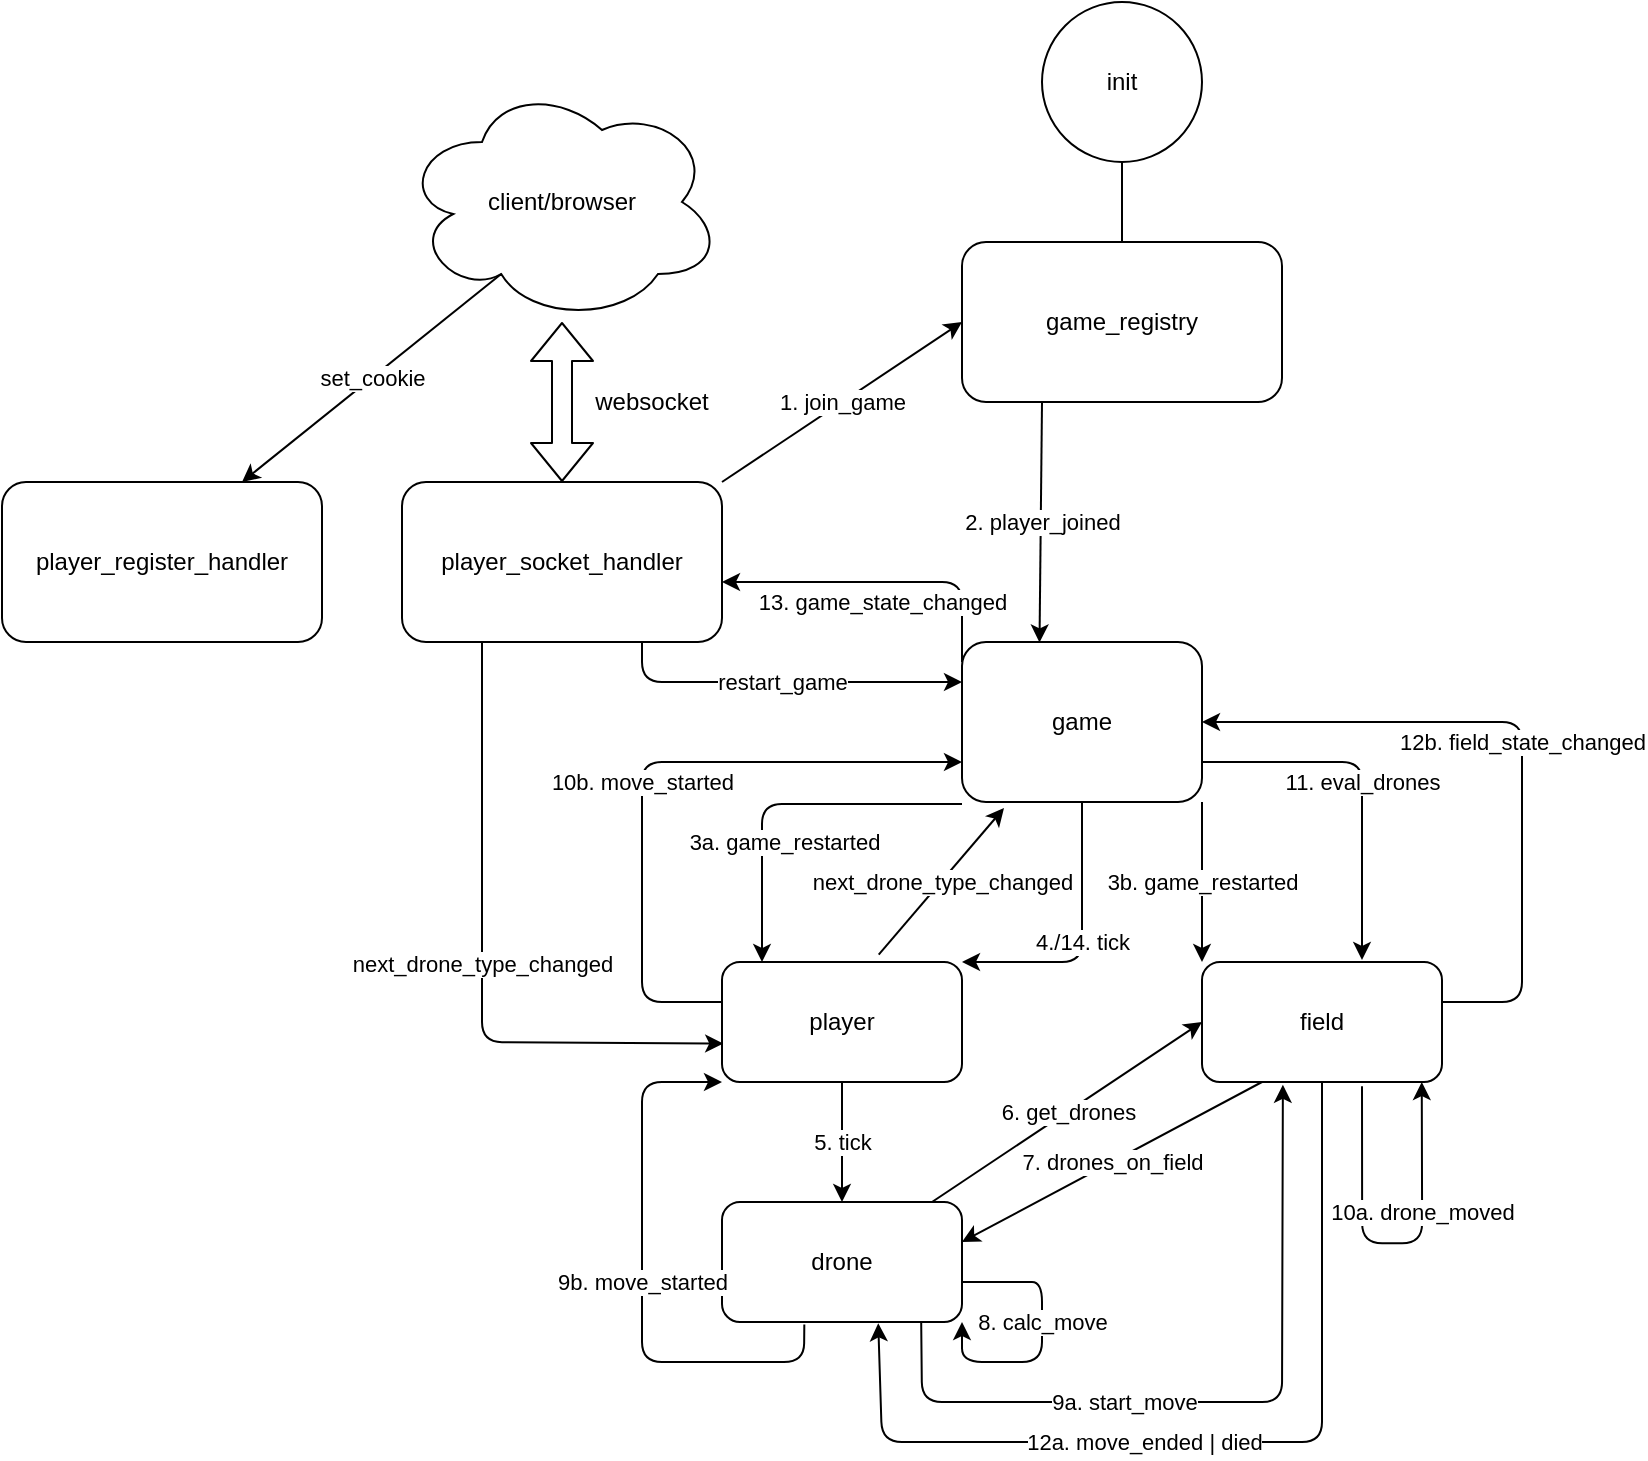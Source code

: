 <mxfile>
    <diagram id="kGbfRPHkSoIcbwz5J8F8" name="Page-1">
        <mxGraphModel dx="675" dy="160" grid="1" gridSize="10" guides="1" tooltips="1" connect="1" arrows="1" fold="1" page="0" pageScale="1" pageWidth="827" pageHeight="1169" math="0" shadow="0">
            <root>
                <mxCell id="0"/>
                <mxCell id="1" parent="0"/>
                <mxCell id="2" value="init" style="ellipse;whiteSpace=wrap;html=1;aspect=fixed;" parent="1" vertex="1">
                    <mxGeometry x="360" width="80" height="80" as="geometry"/>
                </mxCell>
                <mxCell id="3" value="game_registry" style="rounded=1;whiteSpace=wrap;html=1;" parent="1" vertex="1">
                    <mxGeometry x="320" y="120" width="160" height="80" as="geometry"/>
                </mxCell>
                <mxCell id="4" value="" style="endArrow=none;html=1;entryX=0.5;entryY=1;entryDx=0;entryDy=0;exitX=0.5;exitY=0;exitDx=0;exitDy=0;" parent="1" source="3" target="2" edge="1">
                    <mxGeometry width="50" height="50" relative="1" as="geometry">
                        <mxPoint x="480" y="210" as="sourcePoint"/>
                        <mxPoint x="530" y="160" as="targetPoint"/>
                    </mxGeometry>
                </mxCell>
                <mxCell id="5" value="client/browser" style="ellipse;shape=cloud;whiteSpace=wrap;html=1;" parent="1" vertex="1">
                    <mxGeometry x="40" y="40" width="160" height="120" as="geometry"/>
                </mxCell>
                <mxCell id="6" value="player_socket_handler" style="rounded=1;whiteSpace=wrap;html=1;" parent="1" vertex="1">
                    <mxGeometry x="40" y="240" width="160" height="80" as="geometry"/>
                </mxCell>
                <mxCell id="7" value="" style="shape=flexArrow;endArrow=classic;startArrow=classic;html=1;exitX=0.5;exitY=0;exitDx=0;exitDy=0;" parent="1" source="6" target="5" edge="1">
                    <mxGeometry width="100" height="100" relative="1" as="geometry">
                        <mxPoint x="350" y="240" as="sourcePoint"/>
                        <mxPoint x="450" y="140" as="targetPoint"/>
                    </mxGeometry>
                </mxCell>
                <mxCell id="8" value="websocket" style="text;html=1;strokeColor=none;fillColor=none;align=center;verticalAlign=middle;whiteSpace=wrap;rounded=0;" parent="1" vertex="1">
                    <mxGeometry x="130" y="190" width="70" height="20" as="geometry"/>
                </mxCell>
                <mxCell id="13" value="" style="endArrow=classic;html=1;exitX=1;exitY=0;exitDx=0;exitDy=0;entryX=0;entryY=0.5;entryDx=0;entryDy=0;" parent="1" source="6" target="3" edge="1">
                    <mxGeometry relative="1" as="geometry">
                        <mxPoint x="210" y="240" as="sourcePoint"/>
                        <mxPoint x="310" y="240" as="targetPoint"/>
                    </mxGeometry>
                </mxCell>
                <mxCell id="14" value="1. join_game" style="edgeLabel;resizable=0;html=1;align=center;verticalAlign=middle;" parent="13" connectable="0" vertex="1">
                    <mxGeometry relative="1" as="geometry"/>
                </mxCell>
                <mxCell id="15" value="game" style="rounded=1;whiteSpace=wrap;html=1;" parent="1" vertex="1">
                    <mxGeometry x="320" y="320" width="120" height="80" as="geometry"/>
                </mxCell>
                <mxCell id="16" value="" style="endArrow=classic;html=1;exitX=0.25;exitY=1;exitDx=0;exitDy=0;entryX=0.323;entryY=0.003;entryDx=0;entryDy=0;entryPerimeter=0;" parent="1" source="3" target="15" edge="1">
                    <mxGeometry relative="1" as="geometry">
                        <mxPoint x="290" y="240" as="sourcePoint"/>
                        <mxPoint x="390" y="240" as="targetPoint"/>
                    </mxGeometry>
                </mxCell>
                <mxCell id="17" value="2. player_joined" style="edgeLabel;resizable=0;html=1;align=center;verticalAlign=middle;" parent="16" connectable="0" vertex="1">
                    <mxGeometry relative="1" as="geometry"/>
                </mxCell>
                <mxCell id="18" value="player" style="rounded=1;whiteSpace=wrap;html=1;" parent="1" vertex="1">
                    <mxGeometry x="200" y="480" width="120" height="60" as="geometry"/>
                </mxCell>
                <mxCell id="19" value="" style="endArrow=classic;html=1;exitX=0;exitY=1;exitDx=0;exitDy=0;" parent="1" edge="1">
                    <mxGeometry relative="1" as="geometry">
                        <mxPoint x="320" y="401" as="sourcePoint"/>
                        <mxPoint x="220" y="480" as="targetPoint"/>
                        <Array as="points">
                            <mxPoint x="220" y="401"/>
                        </Array>
                    </mxGeometry>
                </mxCell>
                <mxCell id="20" value="3a. game_restarted" style="edgeLabel;resizable=0;html=1;align=center;verticalAlign=middle;" parent="19" connectable="0" vertex="1">
                    <mxGeometry relative="1" as="geometry">
                        <mxPoint y="19" as="offset"/>
                    </mxGeometry>
                </mxCell>
                <mxCell id="21" value="field" style="rounded=1;whiteSpace=wrap;html=1;" parent="1" vertex="1">
                    <mxGeometry x="440" y="480" width="120" height="60" as="geometry"/>
                </mxCell>
                <mxCell id="22" value="" style="endArrow=classic;html=1;exitX=1;exitY=1;exitDx=0;exitDy=0;entryX=0;entryY=0;entryDx=0;entryDy=0;" parent="1" source="15" target="21" edge="1">
                    <mxGeometry relative="1" as="geometry">
                        <mxPoint x="330" y="410" as="sourcePoint"/>
                        <mxPoint x="270" y="489" as="targetPoint"/>
                    </mxGeometry>
                </mxCell>
                <mxCell id="23" value="3b. game_restarted" style="edgeLabel;resizable=0;html=1;align=center;verticalAlign=middle;" parent="22" connectable="0" vertex="1">
                    <mxGeometry relative="1" as="geometry"/>
                </mxCell>
                <mxCell id="24" value="drone" style="rounded=1;whiteSpace=wrap;html=1;" parent="1" vertex="1">
                    <mxGeometry x="200" y="600" width="120" height="60" as="geometry"/>
                </mxCell>
                <mxCell id="25" value="" style="endArrow=classic;html=1;exitX=0.5;exitY=1;exitDx=0;exitDy=0;entryX=0.5;entryY=0;entryDx=0;entryDy=0;" parent="1" source="18" target="24" edge="1">
                    <mxGeometry relative="1" as="geometry">
                        <mxPoint x="270" y="570" as="sourcePoint"/>
                        <mxPoint x="370" y="570" as="targetPoint"/>
                    </mxGeometry>
                </mxCell>
                <mxCell id="26" value="5. tick" style="edgeLabel;resizable=0;html=1;align=center;verticalAlign=middle;" parent="25" connectable="0" vertex="1">
                    <mxGeometry relative="1" as="geometry"/>
                </mxCell>
                <mxCell id="27" value="" style="endArrow=classic;html=1;entryX=1;entryY=0;entryDx=0;entryDy=0;exitX=0.5;exitY=1;exitDx=0;exitDy=0;" parent="1" source="15" target="18" edge="1">
                    <mxGeometry relative="1" as="geometry">
                        <mxPoint x="350" y="410" as="sourcePoint"/>
                        <mxPoint x="350" y="470" as="targetPoint"/>
                        <Array as="points">
                            <mxPoint x="380" y="480"/>
                        </Array>
                    </mxGeometry>
                </mxCell>
                <mxCell id="28" value="4./14. tick" style="edgeLabel;resizable=0;html=1;align=center;verticalAlign=middle;" parent="27" connectable="0" vertex="1">
                    <mxGeometry relative="1" as="geometry"/>
                </mxCell>
                <mxCell id="29" value="" style="endArrow=classic;html=1;entryX=0;entryY=0.5;entryDx=0;entryDy=0;" parent="1" source="24" target="21" edge="1">
                    <mxGeometry relative="1" as="geometry">
                        <mxPoint x="320" y="600" as="sourcePoint"/>
                        <mxPoint x="420" y="600" as="targetPoint"/>
                    </mxGeometry>
                </mxCell>
                <mxCell id="30" value="6. get_drones" style="edgeLabel;resizable=0;html=1;align=center;verticalAlign=middle;" parent="29" connectable="0" vertex="1">
                    <mxGeometry relative="1" as="geometry"/>
                </mxCell>
                <mxCell id="31" value="" style="endArrow=classic;html=1;entryX=1;entryY=0.333;entryDx=0;entryDy=0;entryPerimeter=0;exitX=0.25;exitY=1;exitDx=0;exitDy=0;" parent="1" source="21" target="24" edge="1">
                    <mxGeometry relative="1" as="geometry">
                        <mxPoint x="480" y="540" as="sourcePoint"/>
                        <mxPoint x="530" y="584" as="targetPoint"/>
                    </mxGeometry>
                </mxCell>
                <mxCell id="32" value="7. drones_on_field" style="edgeLabel;resizable=0;html=1;align=center;verticalAlign=middle;" parent="31" connectable="0" vertex="1">
                    <mxGeometry relative="1" as="geometry"/>
                </mxCell>
                <mxCell id="33" value="" style="endArrow=classic;html=1;entryX=1;entryY=1;entryDx=0;entryDy=0;exitX=1;exitY=0.667;exitDx=0;exitDy=0;exitPerimeter=0;" parent="1" source="24" target="24" edge="1">
                    <mxGeometry relative="1" as="geometry">
                        <mxPoint x="320" y="640" as="sourcePoint"/>
                        <mxPoint x="420" y="640" as="targetPoint"/>
                        <Array as="points">
                            <mxPoint x="340" y="640"/>
                            <mxPoint x="360" y="640"/>
                            <mxPoint x="360" y="680"/>
                            <mxPoint x="320" y="680"/>
                        </Array>
                    </mxGeometry>
                </mxCell>
                <mxCell id="34" value="8. calc_move" style="edgeLabel;resizable=0;html=1;align=center;verticalAlign=middle;" parent="33" connectable="0" vertex="1">
                    <mxGeometry relative="1" as="geometry">
                        <mxPoint y="-10" as="offset"/>
                    </mxGeometry>
                </mxCell>
                <mxCell id="35" value="" style="endArrow=classic;html=1;exitX=0.83;exitY=1.002;exitDx=0;exitDy=0;entryX=0.337;entryY=1.023;entryDx=0;entryDy=0;entryPerimeter=0;exitPerimeter=0;" parent="1" source="24" target="21" edge="1">
                    <mxGeometry relative="1" as="geometry">
                        <mxPoint x="260" y="710" as="sourcePoint"/>
                        <mxPoint x="470" y="680" as="targetPoint"/>
                        <Array as="points">
                            <mxPoint x="300" y="700"/>
                            <mxPoint x="480" y="700"/>
                        </Array>
                    </mxGeometry>
                </mxCell>
                <mxCell id="36" value="9a. start_move" style="edgeLabel;resizable=0;html=1;align=center;verticalAlign=middle;" parent="35" connectable="0" vertex="1">
                    <mxGeometry relative="1" as="geometry">
                        <mxPoint x="-49" as="offset"/>
                    </mxGeometry>
                </mxCell>
                <mxCell id="38" value="" style="endArrow=classic;html=1;exitX=0.343;exitY=1.02;exitDx=0;exitDy=0;exitPerimeter=0;entryX=0;entryY=1;entryDx=0;entryDy=0;" parent="1" source="24" target="18" edge="1">
                    <mxGeometry relative="1" as="geometry">
                        <mxPoint x="280" y="680" as="sourcePoint"/>
                        <mxPoint x="210" y="542" as="targetPoint"/>
                        <Array as="points">
                            <mxPoint x="241" y="680"/>
                            <mxPoint x="160" y="680"/>
                            <mxPoint x="160" y="540"/>
                        </Array>
                    </mxGeometry>
                </mxCell>
                <mxCell id="39" value="9b. move_started" style="edgeLabel;resizable=0;html=1;align=center;verticalAlign=middle;" parent="38" connectable="0" vertex="1">
                    <mxGeometry relative="1" as="geometry"/>
                </mxCell>
                <mxCell id="40" value="" style="endArrow=classic;html=1;exitX=0.416;exitY=1.025;exitDx=0;exitDy=0;exitPerimeter=0;entryX=0.665;entryY=0.989;entryDx=0;entryDy=0;entryPerimeter=0;" parent="1" edge="1">
                    <mxGeometry relative="1" as="geometry">
                        <mxPoint x="520.0" y="542.16" as="sourcePoint"/>
                        <mxPoint x="549.88" y="540" as="targetPoint"/>
                        <Array as="points">
                            <mxPoint x="520.08" y="620.66"/>
                            <mxPoint x="550.08" y="620.66"/>
                        </Array>
                    </mxGeometry>
                </mxCell>
                <mxCell id="41" value="10a. drone_moved" style="edgeLabel;resizable=0;html=1;align=center;verticalAlign=middle;" parent="40" connectable="0" vertex="1">
                    <mxGeometry relative="1" as="geometry">
                        <mxPoint x="14" y="-16" as="offset"/>
                    </mxGeometry>
                </mxCell>
                <mxCell id="43" value="" style="endArrow=classic;html=1;" parent="1" edge="1">
                    <mxGeometry relative="1" as="geometry">
                        <mxPoint x="200" y="500" as="sourcePoint"/>
                        <mxPoint x="320" y="380" as="targetPoint"/>
                        <Array as="points">
                            <mxPoint x="160" y="500"/>
                            <mxPoint x="160" y="380"/>
                        </Array>
                    </mxGeometry>
                </mxCell>
                <mxCell id="44" value="10b. move_started" style="edgeLabel;resizable=0;html=1;align=center;verticalAlign=middle;" parent="43" connectable="0" vertex="1">
                    <mxGeometry relative="1" as="geometry">
                        <mxPoint y="10" as="offset"/>
                    </mxGeometry>
                </mxCell>
                <mxCell id="45" value="" style="endArrow=classic;html=1;exitX=1;exitY=0.75;exitDx=0;exitDy=0;" parent="1" source="15" edge="1">
                    <mxGeometry relative="1" as="geometry">
                        <mxPoint x="490" y="390.0" as="sourcePoint"/>
                        <mxPoint x="520" y="479" as="targetPoint"/>
                        <Array as="points">
                            <mxPoint x="520" y="380"/>
                        </Array>
                    </mxGeometry>
                </mxCell>
                <mxCell id="46" value="11. eval_drones" style="edgeLabel;resizable=0;html=1;align=center;verticalAlign=middle;" parent="45" connectable="0" vertex="1">
                    <mxGeometry relative="1" as="geometry"/>
                </mxCell>
                <mxCell id="47" value="" style="endArrow=classic;html=1;exitX=0.5;exitY=1;exitDx=0;exitDy=0;entryX=0.651;entryY=1.011;entryDx=0;entryDy=0;entryPerimeter=0;" parent="1" source="21" target="24" edge="1">
                    <mxGeometry relative="1" as="geometry">
                        <mxPoint x="560" y="585" as="sourcePoint"/>
                        <mxPoint x="240" y="720" as="targetPoint"/>
                        <Array as="points">
                            <mxPoint x="500" y="720"/>
                            <mxPoint x="280" y="720"/>
                        </Array>
                    </mxGeometry>
                </mxCell>
                <mxCell id="48" value="12a. move_ended | died" style="edgeLabel;resizable=0;html=1;align=center;verticalAlign=middle;" parent="47" connectable="0" vertex="1">
                    <mxGeometry relative="1" as="geometry">
                        <mxPoint x="-40" as="offset"/>
                    </mxGeometry>
                </mxCell>
                <mxCell id="51" value="" style="endArrow=classic;html=1;entryX=1;entryY=0.5;entryDx=0;entryDy=0;" parent="1" target="15" edge="1">
                    <mxGeometry relative="1" as="geometry">
                        <mxPoint x="560" y="500" as="sourcePoint"/>
                        <mxPoint x="600" y="360" as="targetPoint"/>
                        <Array as="points">
                            <mxPoint x="600" y="500"/>
                            <mxPoint x="600" y="360"/>
                        </Array>
                    </mxGeometry>
                </mxCell>
                <mxCell id="52" value="12b. field_state_changed" style="edgeLabel;resizable=0;html=1;align=center;verticalAlign=middle;" parent="51" connectable="0" vertex="1">
                    <mxGeometry relative="1" as="geometry"/>
                </mxCell>
                <mxCell id="53" value="" style="endArrow=classic;html=1;exitX=0;exitY=0;exitDx=0;exitDy=0;entryX=1;entryY=0.5;entryDx=0;entryDy=0;" parent="1" edge="1">
                    <mxGeometry relative="1" as="geometry">
                        <mxPoint x="320" y="330" as="sourcePoint"/>
                        <mxPoint x="200" y="290" as="targetPoint"/>
                        <Array as="points">
                            <mxPoint x="320" y="290"/>
                        </Array>
                    </mxGeometry>
                </mxCell>
                <mxCell id="54" value="13. game_state_changed" style="edgeLabel;resizable=0;html=1;align=center;verticalAlign=middle;" parent="53" connectable="0" vertex="1">
                    <mxGeometry relative="1" as="geometry">
                        <mxPoint y="10" as="offset"/>
                    </mxGeometry>
                </mxCell>
                <mxCell id="55" value="" style="endArrow=classic;html=1;exitX=0.25;exitY=1;exitDx=0;exitDy=0;entryX=0.005;entryY=0.68;entryDx=0;entryDy=0;entryPerimeter=0;" parent="1" source="6" target="18" edge="1">
                    <mxGeometry relative="1" as="geometry">
                        <mxPoint x="50" y="460" as="sourcePoint"/>
                        <mxPoint x="80" y="530" as="targetPoint"/>
                        <Array as="points">
                            <mxPoint x="80" y="520"/>
                        </Array>
                    </mxGeometry>
                </mxCell>
                <mxCell id="56" value="next_drone_type_changed" style="edgeLabel;resizable=0;html=1;align=center;verticalAlign=middle;" parent="55" connectable="0" vertex="1">
                    <mxGeometry relative="1" as="geometry"/>
                </mxCell>
                <mxCell id="57" value="" style="endArrow=classic;html=1;exitX=0.653;exitY=-0.061;exitDx=0;exitDy=0;exitPerimeter=0;entryX=0.175;entryY=1.038;entryDx=0;entryDy=0;entryPerimeter=0;" parent="1" source="18" target="15" edge="1">
                    <mxGeometry relative="1" as="geometry">
                        <mxPoint x="270" y="420" as="sourcePoint"/>
                        <mxPoint x="370" y="420" as="targetPoint"/>
                    </mxGeometry>
                </mxCell>
                <mxCell id="58" value="next_drone_type_changed" style="edgeLabel;resizable=0;html=1;align=center;verticalAlign=middle;" parent="57" connectable="0" vertex="1">
                    <mxGeometry relative="1" as="geometry"/>
                </mxCell>
                <mxCell id="59" value="" style="endArrow=classic;html=1;exitX=0.75;exitY=1;exitDx=0;exitDy=0;" parent="1" source="6" edge="1">
                    <mxGeometry relative="1" as="geometry">
                        <mxPoint x="220" y="340" as="sourcePoint"/>
                        <mxPoint x="320" y="340" as="targetPoint"/>
                        <Array as="points">
                            <mxPoint x="160" y="340"/>
                        </Array>
                    </mxGeometry>
                </mxCell>
                <mxCell id="60" value="restart_game" style="edgeLabel;resizable=0;html=1;align=center;verticalAlign=middle;" parent="59" connectable="0" vertex="1">
                    <mxGeometry relative="1" as="geometry"/>
                </mxCell>
                <mxCell id="61" value="player_register_handler" style="rounded=1;whiteSpace=wrap;html=1;" vertex="1" parent="1">
                    <mxGeometry x="-160" y="240" width="160" height="80" as="geometry"/>
                </mxCell>
                <mxCell id="65" value="" style="endArrow=classic;html=1;exitX=0.31;exitY=0.8;exitDx=0;exitDy=0;exitPerimeter=0;entryX=0.75;entryY=0;entryDx=0;entryDy=0;" edge="1" parent="1" source="5" target="61">
                    <mxGeometry relative="1" as="geometry">
                        <mxPoint x="-100" y="170" as="sourcePoint"/>
                        <mxPoint y="170" as="targetPoint"/>
                    </mxGeometry>
                </mxCell>
                <mxCell id="66" value="set_cookie" style="edgeLabel;resizable=0;html=1;align=center;verticalAlign=middle;" connectable="0" vertex="1" parent="65">
                    <mxGeometry relative="1" as="geometry"/>
                </mxCell>
            </root>
        </mxGraphModel>
    </diagram>
</mxfile>